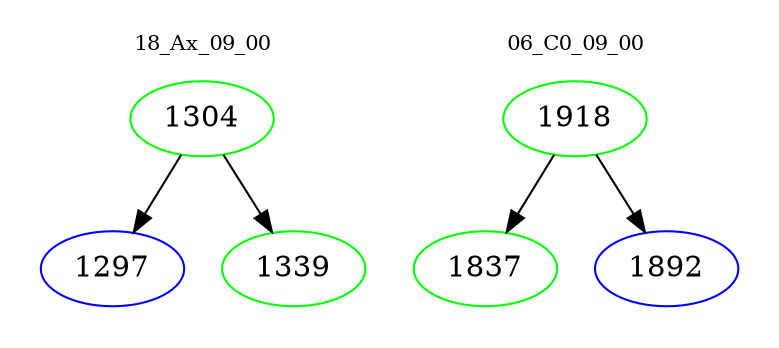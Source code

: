 digraph{
subgraph cluster_0 {
color = white
label = "18_Ax_09_00";
fontsize=10;
T0_1304 [label="1304", color="green"]
T0_1304 -> T0_1297 [color="black"]
T0_1297 [label="1297", color="blue"]
T0_1304 -> T0_1339 [color="black"]
T0_1339 [label="1339", color="green"]
}
subgraph cluster_1 {
color = white
label = "06_C0_09_00";
fontsize=10;
T1_1918 [label="1918", color="green"]
T1_1918 -> T1_1837 [color="black"]
T1_1837 [label="1837", color="green"]
T1_1918 -> T1_1892 [color="black"]
T1_1892 [label="1892", color="blue"]
}
}
